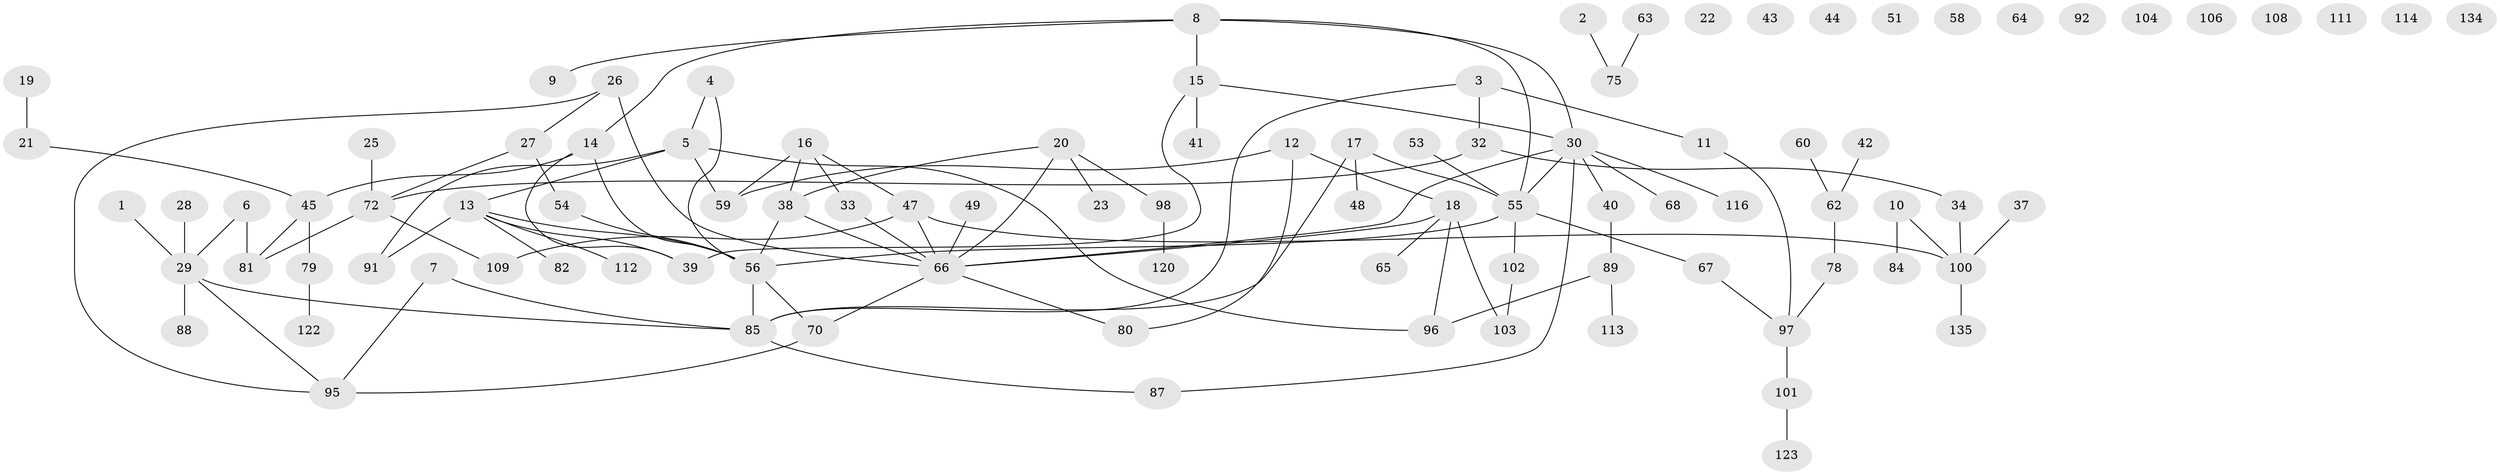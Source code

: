 // Generated by graph-tools (version 1.1) at 2025/23/03/03/25 07:23:28]
// undirected, 96 vertices, 111 edges
graph export_dot {
graph [start="1"]
  node [color=gray90,style=filled];
  1 [super="+24"];
  2;
  3 [super="+131"];
  4;
  5 [super="+118"];
  6;
  7;
  8 [super="+107"];
  9;
  10 [super="+46"];
  11 [super="+71"];
  12 [super="+50"];
  13 [super="+69"];
  14;
  15 [super="+31"];
  16 [super="+36"];
  17 [super="+35"];
  18;
  19;
  20 [super="+86"];
  21;
  22;
  23 [super="+119"];
  25;
  26 [super="+93"];
  27 [super="+83"];
  28;
  29 [super="+52"];
  30 [super="+121"];
  32 [super="+94"];
  33;
  34;
  37 [super="+74"];
  38 [super="+61"];
  39 [super="+57"];
  40;
  41;
  42 [super="+77"];
  43;
  44;
  45 [super="+73"];
  47 [super="+76"];
  48;
  49;
  51;
  53 [super="+132"];
  54 [super="+90"];
  55 [super="+99"];
  56 [super="+128"];
  58;
  59;
  60;
  62 [super="+110"];
  63;
  64;
  65;
  66 [super="+125"];
  67 [super="+127"];
  68;
  70 [super="+124"];
  72 [super="+117"];
  75 [super="+129"];
  78;
  79;
  80;
  81;
  82 [super="+130"];
  84;
  85 [super="+105"];
  87;
  88;
  89 [super="+126"];
  91;
  92;
  95;
  96;
  97;
  98;
  100 [super="+133"];
  101;
  102 [super="+115"];
  103 [super="+136"];
  104;
  106;
  108;
  109;
  111;
  112;
  113;
  114;
  116;
  120;
  122;
  123;
  134;
  135;
  1 -- 29;
  2 -- 75;
  3 -- 85;
  3 -- 11;
  3 -- 32;
  4 -- 56;
  4 -- 5;
  5 -- 59;
  5 -- 96;
  5 -- 91;
  5 -- 13;
  6 -- 29;
  6 -- 81;
  7 -- 85;
  7 -- 95;
  8 -- 15;
  8 -- 30;
  8 -- 9;
  8 -- 14;
  8 -- 55;
  10 -- 100;
  10 -- 84;
  11 -- 97;
  12 -- 18;
  12 -- 80;
  12 -- 59;
  13 -- 112;
  13 -- 82;
  13 -- 56;
  13 -- 91;
  13 -- 39;
  14 -- 45;
  14 -- 39;
  14 -- 56;
  15 -- 41;
  15 -- 39;
  15 -- 30;
  16 -- 33;
  16 -- 38;
  16 -- 47;
  16 -- 59;
  17 -- 48;
  17 -- 85;
  17 -- 55;
  18 -- 65;
  18 -- 96;
  18 -- 66;
  18 -- 103;
  19 -- 21;
  20 -- 23;
  20 -- 38;
  20 -- 66;
  20 -- 98;
  21 -- 45;
  25 -- 72;
  26 -- 95;
  26 -- 27;
  26 -- 66;
  27 -- 54;
  27 -- 72;
  28 -- 29;
  29 -- 85;
  29 -- 88;
  29 -- 95;
  30 -- 40;
  30 -- 116;
  30 -- 68;
  30 -- 87;
  30 -- 66;
  30 -- 55;
  32 -- 34;
  32 -- 72;
  33 -- 66;
  34 -- 100;
  37 -- 100;
  38 -- 66;
  38 -- 56;
  40 -- 89;
  42 -- 62;
  45 -- 81;
  45 -- 79;
  47 -- 109;
  47 -- 66;
  47 -- 100;
  49 -- 66;
  53 -- 55;
  54 -- 56;
  55 -- 56;
  55 -- 102;
  55 -- 67;
  56 -- 85;
  56 -- 70;
  60 -- 62;
  62 -- 78;
  63 -- 75;
  66 -- 70;
  66 -- 80;
  67 -- 97;
  70 -- 95;
  72 -- 109;
  72 -- 81;
  78 -- 97;
  79 -- 122;
  85 -- 87;
  89 -- 96;
  89 -- 113;
  97 -- 101;
  98 -- 120;
  100 -- 135;
  101 -- 123;
  102 -- 103;
}
